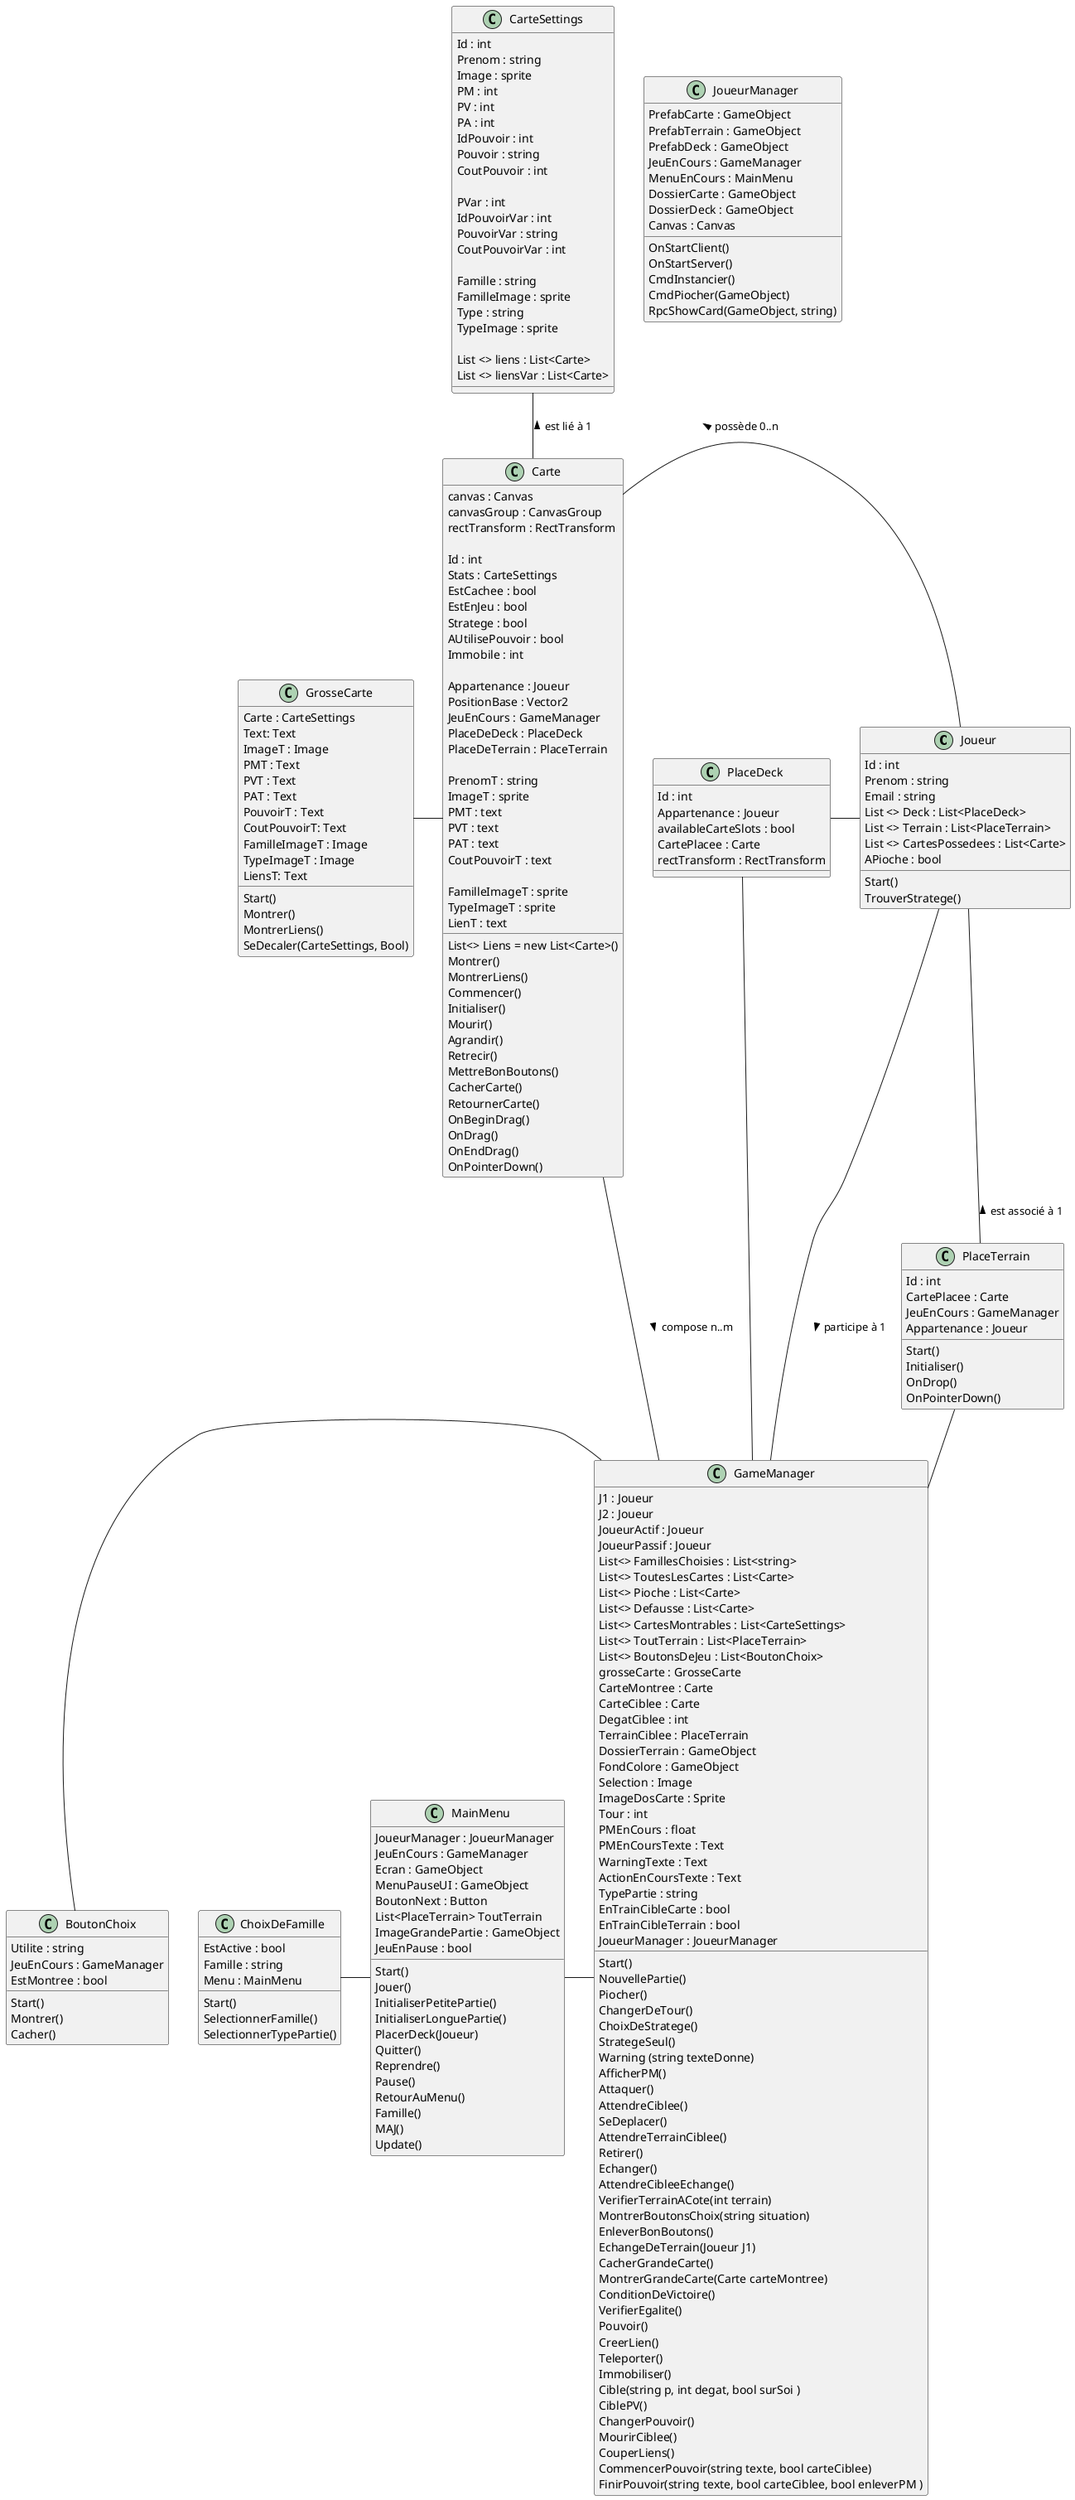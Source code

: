 @startuml DiagrammeUML
class Joueur
class Carte
class GameManager
class PlaceTerrain
class PlaceDeck
class CarteSettings
class GrosseCarte
class ChoixDeFamille
class MainMenu
class BoutonChoix
class JoueurManager

Joueur -- PlaceTerrain : < est associé à 1
Joueur - GameManager : > participe à 1
Carte - Joueur : < possède 0..n
Carte - GameManager : > compose n..m
CarteSettings -- Carte : < est lié à 1
BoutonChoix - GameManager
ChoixDeFamille - MainMenu 
MainMenu - GameManager
GrosseCarte - Carte
PlaceDeck - Joueur
PlaceDeck -- GameManager
PlaceTerrain -- GameManager


class Joueur {
    Id : int
    Prenom : string
    Email : string
    List <> Deck : List<PlaceDeck>
    List <> Terrain : List<PlaceTerrain>
    List <> CartesPossedees : List<Carte>
    APioche : bool

    Start()
    TrouverStratege()
}

class PlaceTerrain {
    Id : int
    CartePlacee : Carte
    JeuEnCours : GameManager
    Appartenance : Joueur

    Start()
    Initialiser()
    OnDrop()
    OnPointerDown()
}

class PlaceDeck {
    Id : int
    Appartenance : Joueur
    availableCarteSlots : bool
    CartePlacee : Carte
    rectTransform : RectTransform
}

class GameManager {
    J1 : Joueur
    J2 : Joueur
    JoueurActif : Joueur
    JoueurPassif : Joueur
    List<> FamillesChoisies : List<string>
    List<> ToutesLesCartes : List<Carte>
    List<> Pioche : List<Carte>
    List<> Defausse : List<Carte>
    List<> CartesMontrables : List<CarteSettings>
    List<> ToutTerrain : List<PlaceTerrain>
    List<> BoutonsDeJeu : List<BoutonChoix>
    grosseCarte : GrosseCarte
    CarteMontree : Carte
    CarteCiblee : Carte
    DegatCiblee : int
    TerrainCiblee : PlaceTerrain
    DossierTerrain : GameObject 
    FondColore : GameObject 
    Selection : Image 
    ImageDosCarte : Sprite 
    Tour : int
    PMEnCours : float 
    PMEnCoursTexte : Text
    WarningTexte : Text
    ActionEnCoursTexte : Text
    TypePartie : string
    EnTrainCibleCarte : bool
    EnTrainCibleTerrain : bool
    JoueurManager : JoueurManager

    Start()
    NouvellePartie()
    Piocher()
    ChangerDeTour()
    ChoixDeStratege()
    StrategeSeul()
    Warning (string texteDonne) 
    AfficherPM()
    Attaquer()
    AttendreCiblee()
    SeDeplacer()
    AttendreTerrainCiblee()
    Retirer()
    Echanger()
    AttendreCibleeEchange()
    VerifierTerrainACote(int terrain)
    MontrerBoutonsChoix(string situation)
    EnleverBonBoutons()
    EchangeDeTerrain(Joueur J1)
    CacherGrandeCarte()
    MontrerGrandeCarte(Carte carteMontree)
    ConditionDeVictoire()
    VerifierEgalite()
    Pouvoir()
    CreerLien()
    Teleporter()
    Immobiliser()
    Cible(string p, int degat, bool surSoi )
    CiblePV()
    ChangerPouvoir()
    MourirCiblee()
    CouperLiens()
    CommencerPouvoir(string texte, bool carteCiblee)
    FinirPouvoir(string texte, bool carteCiblee, bool enleverPM )
}

class CarteSettings {
    Id : int
    Prenom : string
    Image : sprite
    PM : int
    PV : int
    PA : int
    IdPouvoir : int
    Pouvoir : string
    CoutPouvoir : int
    
    PVar : int
    IdPouvoirVar : int
    PouvoirVar : string
    CoutPouvoirVar : int
    
    Famille : string
    FamilleImage : sprite
    Type : string
    TypeImage : sprite

    List <> liens : List<Carte>
    List <> liensVar : List<Carte>
}

class Carte {
    canvas : Canvas 
    canvasGroup : CanvasGroup 
    rectTransform : RectTransform

    Id : int 
    Stats : CarteSettings
    List<> Liens = new List<Carte>()
    EstCachee : bool 
    EstEnJeu : bool 
    Stratege : bool 
    AUtilisePouvoir : bool 
    Immobile : int

    Appartenance : Joueur  
    PositionBase : Vector2
    JeuEnCours : GameManager
    PlaceDeDeck : PlaceDeck
    PlaceDeTerrain : PlaceTerrain

    PrenomT : string
    ImageT : sprite
    PMT : text
    PVT : text
    PAT : text
    CoutPouvoirT : text
    
    FamilleImageT : sprite
    TypeImageT : sprite
    LienT : text

    Montrer()
    MontrerLiens()
    Commencer()
    Initialiser()
    Mourir()
    Agrandir()
    Retrecir()
    MettreBonBoutons()
    CacherCarte()
    RetournerCarte()
    OnBeginDrag()
    OnDrag()
    OnEndDrag()
    OnPointerDown()
}

class GrosseCarte {
    Carte : CarteSettings 
    Text: Text
    ImageT : Image
    PMT : Text
    PVT : Text
    PAT : Text
    PouvoirT : Text
    CoutPouvoirT: Text
    FamilleImageT : Image
    TypeImageT : Image
    LiensT: Text

    Start()
    Montrer()
    MontrerLiens()
    SeDecaler(CarteSettings, Bool)
}

class ChoixDeFamille {
    EstActive : bool
    Famille : string
    Menu : MainMenu 

    Start()
    SelectionnerFamille()
    SelectionnerTypePartie()
}

class MainMenu {
    JoueurManager : JoueurManager
    JeuEnCours : GameManager 
    Ecran : GameObject 
    MenuPauseUI : GameObject 
    BoutonNext : Button
    List<PlaceTerrain> ToutTerrain
    ImageGrandePartie : GameObject 
    JeuEnPause : bool

    Start()
    Jouer()
    InitialiserPetitePartie()
    InitialiserLonguePartie()
    PlacerDeck(Joueur)
    Quitter()
    Reprendre()
    Pause()
    RetourAuMenu()
    Famille()
    MAJ()
    Update()
}

class BoutonChoix {
    Utilite : string
    JeuEnCours : GameManager
    EstMontree : bool

    Start()
    Montrer()
    Cacher()
}

class JoueurManager {
    PrefabCarte : GameObject
    PrefabTerrain : GameObject
    PrefabDeck : GameObject
    JeuEnCours : GameManager
    MenuEnCours : MainMenu
    DossierCarte : GameObject
    DossierDeck : GameObject
    Canvas : Canvas

    OnStartClient()
    OnStartServer()
    CmdInstancier()
    CmdPiocher(GameObject)
    RpcShowCard(GameObject, string)
}

@enduml